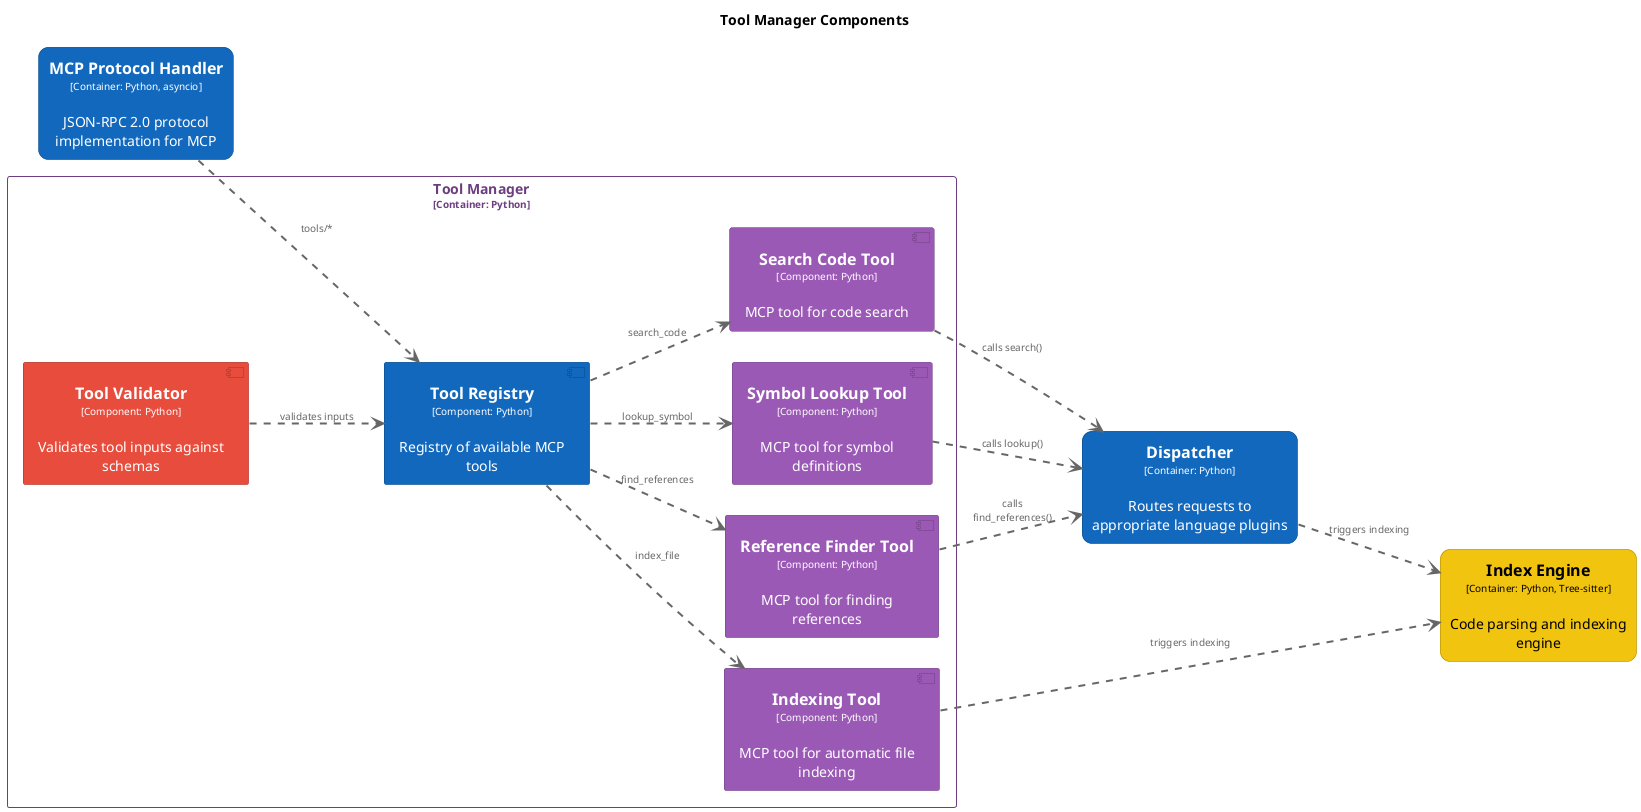 @startuml
set separator none
title Tool Manager Components

left to right direction
skinparam ranksep 60
skinparam nodesep 30

skinparam {
  arrowFontSize 10
  defaultTextAlignment center
  wrapWidth 200
  maxMessageSize 100
}

hide stereotype

skinparam rectangle<<CodeIndexMCPServer.Dispatcher>> {
  BackgroundColor #1168bd
  FontColor #ffffff
  BorderColor #0b4884
  roundCorner 20
  shadowing false
}
skinparam rectangle<<CodeIndexMCPServer.IndexEngine>> {
  BackgroundColor #f1c40f
  FontColor #000000
  BorderColor #a8890a
  roundCorner 20
  shadowing false
}
skinparam component<<CodeIndexMCPServer.ToolManager.IndexingTool>> {
  BackgroundColor #9b59b6
  FontColor #ffffff
  BorderColor #6c3e7f
  shadowing false
}
skinparam rectangle<<CodeIndexMCPServer.MCPProtocolHandler>> {
  BackgroundColor #1168bd
  FontColor #ffffff
  BorderColor #0b4884
  roundCorner 20
  shadowing false
}
skinparam component<<CodeIndexMCPServer.ToolManager.ReferenceFinderTool>> {
  BackgroundColor #9b59b6
  FontColor #ffffff
  BorderColor #6c3e7f
  shadowing false
}
skinparam component<<CodeIndexMCPServer.ToolManager.SearchCodeTool>> {
  BackgroundColor #9b59b6
  FontColor #ffffff
  BorderColor #6c3e7f
  shadowing false
}
skinparam component<<CodeIndexMCPServer.ToolManager.SymbolLookupTool>> {
  BackgroundColor #9b59b6
  FontColor #ffffff
  BorderColor #6c3e7f
  shadowing false
}
skinparam component<<CodeIndexMCPServer.ToolManager.ToolRegistry>> {
  BackgroundColor #1168bd
  FontColor #ffffff
  BorderColor #0b4884
  shadowing false
}
skinparam component<<CodeIndexMCPServer.ToolManager.ToolValidator>> {
  BackgroundColor #e74c3c
  FontColor #ffffff
  BorderColor #a1352a
  shadowing false
}
skinparam rectangle<<CodeIndexMCPServer.ToolManager>> {
  BorderColor #6c3e7f
  FontColor #6c3e7f
  shadowing false
}

rectangle "==MCP Protocol Handler\n<size:10>[Container: Python, asyncio]</size>\n\nJSON-RPC 2.0 protocol implementation for MCP" <<CodeIndexMCPServer.MCPProtocolHandler>> as CodeIndexMCPServer.MCPProtocolHandler
rectangle "==Dispatcher\n<size:10>[Container: Python]</size>\n\nRoutes requests to appropriate language plugins" <<CodeIndexMCPServer.Dispatcher>> as CodeIndexMCPServer.Dispatcher
rectangle "==Index Engine\n<size:10>[Container: Python, Tree-sitter]</size>\n\nCode parsing and indexing engine" <<CodeIndexMCPServer.IndexEngine>> as CodeIndexMCPServer.IndexEngine

rectangle "Tool Manager\n<size:10>[Container: Python]</size>" <<CodeIndexMCPServer.ToolManager>> {
  component "==Tool Registry\n<size:10>[Component: Python]</size>\n\nRegistry of available MCP tools" <<CodeIndexMCPServer.ToolManager.ToolRegistry>> as CodeIndexMCPServer.ToolManager.ToolRegistry
  component "==Search Code Tool\n<size:10>[Component: Python]</size>\n\nMCP tool for code search" <<CodeIndexMCPServer.ToolManager.SearchCodeTool>> as CodeIndexMCPServer.ToolManager.SearchCodeTool
  component "==Symbol Lookup Tool\n<size:10>[Component: Python]</size>\n\nMCP tool for symbol definitions" <<CodeIndexMCPServer.ToolManager.SymbolLookupTool>> as CodeIndexMCPServer.ToolManager.SymbolLookupTool
  component "==Reference Finder Tool\n<size:10>[Component: Python]</size>\n\nMCP tool for finding references" <<CodeIndexMCPServer.ToolManager.ReferenceFinderTool>> as CodeIndexMCPServer.ToolManager.ReferenceFinderTool
  component "==Indexing Tool\n<size:10>[Component: Python]</size>\n\nMCP tool for automatic file indexing" <<CodeIndexMCPServer.ToolManager.IndexingTool>> as CodeIndexMCPServer.ToolManager.IndexingTool
  component "==Tool Validator\n<size:10>[Component: Python]</size>\n\nValidates tool inputs against schemas" <<CodeIndexMCPServer.ToolManager.ToolValidator>> as CodeIndexMCPServer.ToolManager.ToolValidator
}

CodeIndexMCPServer.MCPProtocolHandler .[#666666,thickness=2].> CodeIndexMCPServer.ToolManager.ToolRegistry : "<color:#666666>tools/*"
CodeIndexMCPServer.ToolManager.ToolRegistry .[#666666,thickness=2].> CodeIndexMCPServer.ToolManager.SearchCodeTool : "<color:#666666>search_code"
CodeIndexMCPServer.ToolManager.ToolRegistry .[#666666,thickness=2].> CodeIndexMCPServer.ToolManager.SymbolLookupTool : "<color:#666666>lookup_symbol"
CodeIndexMCPServer.ToolManager.ToolRegistry .[#666666,thickness=2].> CodeIndexMCPServer.ToolManager.ReferenceFinderTool : "<color:#666666>find_references"
CodeIndexMCPServer.ToolManager.ToolRegistry .[#666666,thickness=2].> CodeIndexMCPServer.ToolManager.IndexingTool : "<color:#666666>index_file"
CodeIndexMCPServer.ToolManager.SearchCodeTool .[#666666,thickness=2].> CodeIndexMCPServer.Dispatcher : "<color:#666666>calls search()"
CodeIndexMCPServer.ToolManager.SymbolLookupTool .[#666666,thickness=2].> CodeIndexMCPServer.Dispatcher : "<color:#666666>calls lookup()"
CodeIndexMCPServer.ToolManager.ReferenceFinderTool .[#666666,thickness=2].> CodeIndexMCPServer.Dispatcher : "<color:#666666>calls find_references()"
CodeIndexMCPServer.ToolManager.IndexingTool .[#666666,thickness=2].> CodeIndexMCPServer.IndexEngine : "<color:#666666>triggers indexing"
CodeIndexMCPServer.ToolManager.ToolValidator .[#666666,thickness=2].> CodeIndexMCPServer.ToolManager.ToolRegistry : "<color:#666666>validates inputs"
CodeIndexMCPServer.Dispatcher .[#666666,thickness=2].> CodeIndexMCPServer.IndexEngine : "<color:#666666>triggers indexing"
@enduml